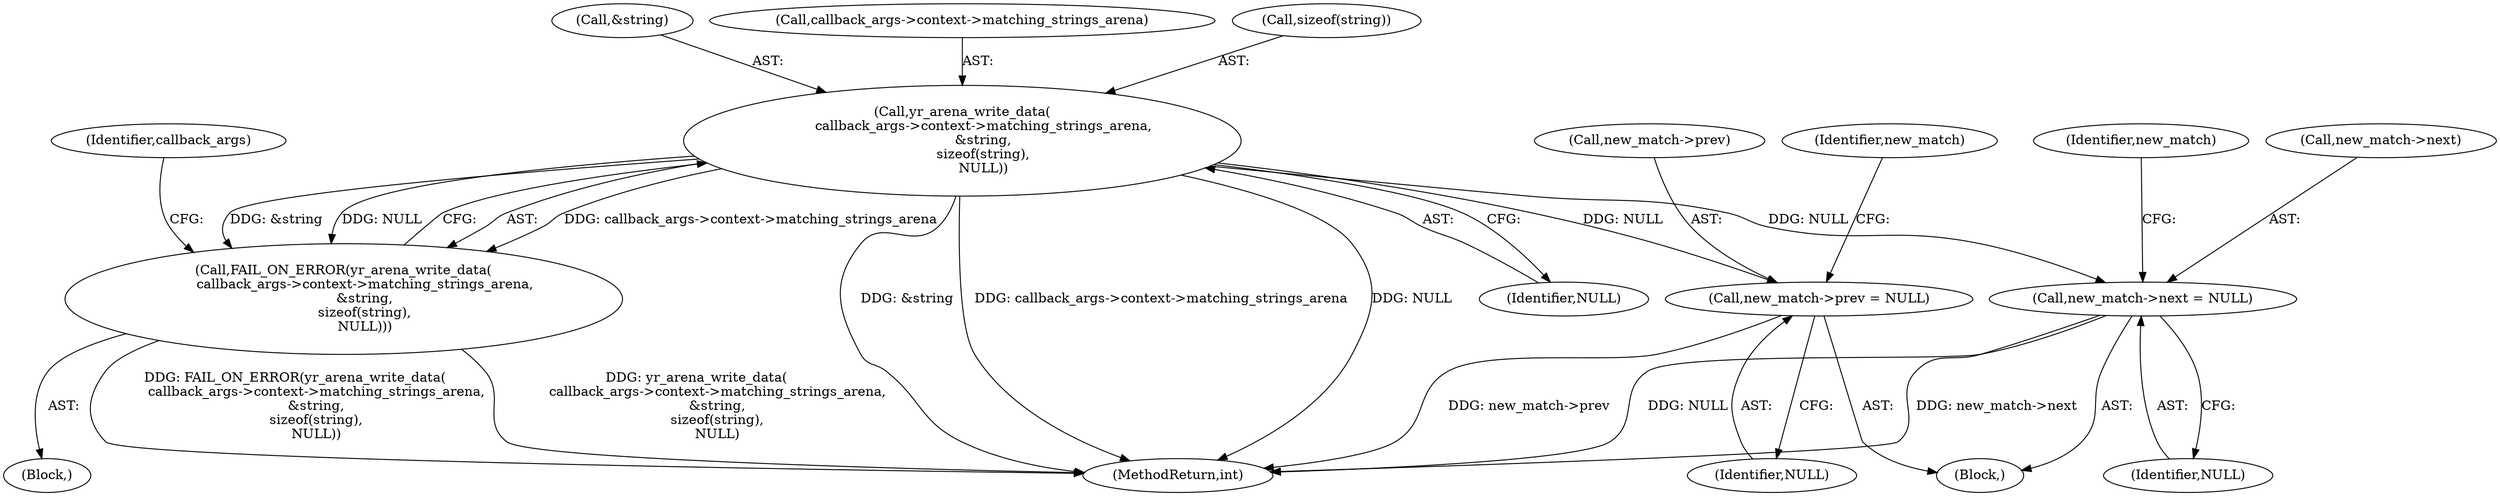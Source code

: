 digraph "0_yara_992480c30f75943e9cd6245bb2015c7737f9b661_0@API" {
"1000270" [label="(Call,yr_arena_write_data(\n          callback_args->context->matching_strings_arena,\n          &string,\n          sizeof(string),\n          NULL))"];
"1000269" [label="(Call,FAIL_ON_ERROR(yr_arena_write_data(\n          callback_args->context->matching_strings_arena,\n          &string,\n          sizeof(string),\n          NULL)))"];
"1000340" [label="(Call,new_match->prev = NULL)"];
"1000345" [label="(Call,new_match->next = NULL)"];
"1000341" [label="(Call,new_match->prev)"];
"1000349" [label="(Identifier,NULL)"];
"1000270" [label="(Call,yr_arena_write_data(\n          callback_args->context->matching_strings_arena,\n          &string,\n          sizeof(string),\n          NULL))"];
"1000346" [label="(Call,new_match->next)"];
"1000276" [label="(Call,&string)"];
"1000363" [label="(MethodReturn,int)"];
"1000280" [label="(Identifier,NULL)"];
"1000345" [label="(Call,new_match->next = NULL)"];
"1000268" [label="(Block,)"];
"1000269" [label="(Call,FAIL_ON_ERROR(yr_arena_write_data(\n          callback_args->context->matching_strings_arena,\n          &string,\n          sizeof(string),\n          NULL)))"];
"1000285" [label="(Identifier,callback_args)"];
"1000271" [label="(Call,callback_args->context->matching_strings_arena)"];
"1000340" [label="(Call,new_match->prev = NULL)"];
"1000347" [label="(Identifier,new_match)"];
"1000344" [label="(Identifier,NULL)"];
"1000352" [label="(Identifier,new_match)"];
"1000278" [label="(Call,sizeof(string))"];
"1000322" [label="(Block,)"];
"1000270" -> "1000269"  [label="AST: "];
"1000270" -> "1000280"  [label="CFG: "];
"1000271" -> "1000270"  [label="AST: "];
"1000276" -> "1000270"  [label="AST: "];
"1000278" -> "1000270"  [label="AST: "];
"1000280" -> "1000270"  [label="AST: "];
"1000269" -> "1000270"  [label="CFG: "];
"1000270" -> "1000363"  [label="DDG: NULL"];
"1000270" -> "1000363"  [label="DDG: &string"];
"1000270" -> "1000363"  [label="DDG: callback_args->context->matching_strings_arena"];
"1000270" -> "1000269"  [label="DDG: callback_args->context->matching_strings_arena"];
"1000270" -> "1000269"  [label="DDG: &string"];
"1000270" -> "1000269"  [label="DDG: NULL"];
"1000270" -> "1000340"  [label="DDG: NULL"];
"1000270" -> "1000345"  [label="DDG: NULL"];
"1000269" -> "1000268"  [label="AST: "];
"1000285" -> "1000269"  [label="CFG: "];
"1000269" -> "1000363"  [label="DDG: FAIL_ON_ERROR(yr_arena_write_data(\n          callback_args->context->matching_strings_arena,\n          &string,\n          sizeof(string),\n          NULL))"];
"1000269" -> "1000363"  [label="DDG: yr_arena_write_data(\n          callback_args->context->matching_strings_arena,\n          &string,\n          sizeof(string),\n          NULL)"];
"1000340" -> "1000322"  [label="AST: "];
"1000340" -> "1000344"  [label="CFG: "];
"1000341" -> "1000340"  [label="AST: "];
"1000344" -> "1000340"  [label="AST: "];
"1000347" -> "1000340"  [label="CFG: "];
"1000340" -> "1000363"  [label="DDG: new_match->prev"];
"1000345" -> "1000322"  [label="AST: "];
"1000345" -> "1000349"  [label="CFG: "];
"1000346" -> "1000345"  [label="AST: "];
"1000349" -> "1000345"  [label="AST: "];
"1000352" -> "1000345"  [label="CFG: "];
"1000345" -> "1000363"  [label="DDG: NULL"];
"1000345" -> "1000363"  [label="DDG: new_match->next"];
}
